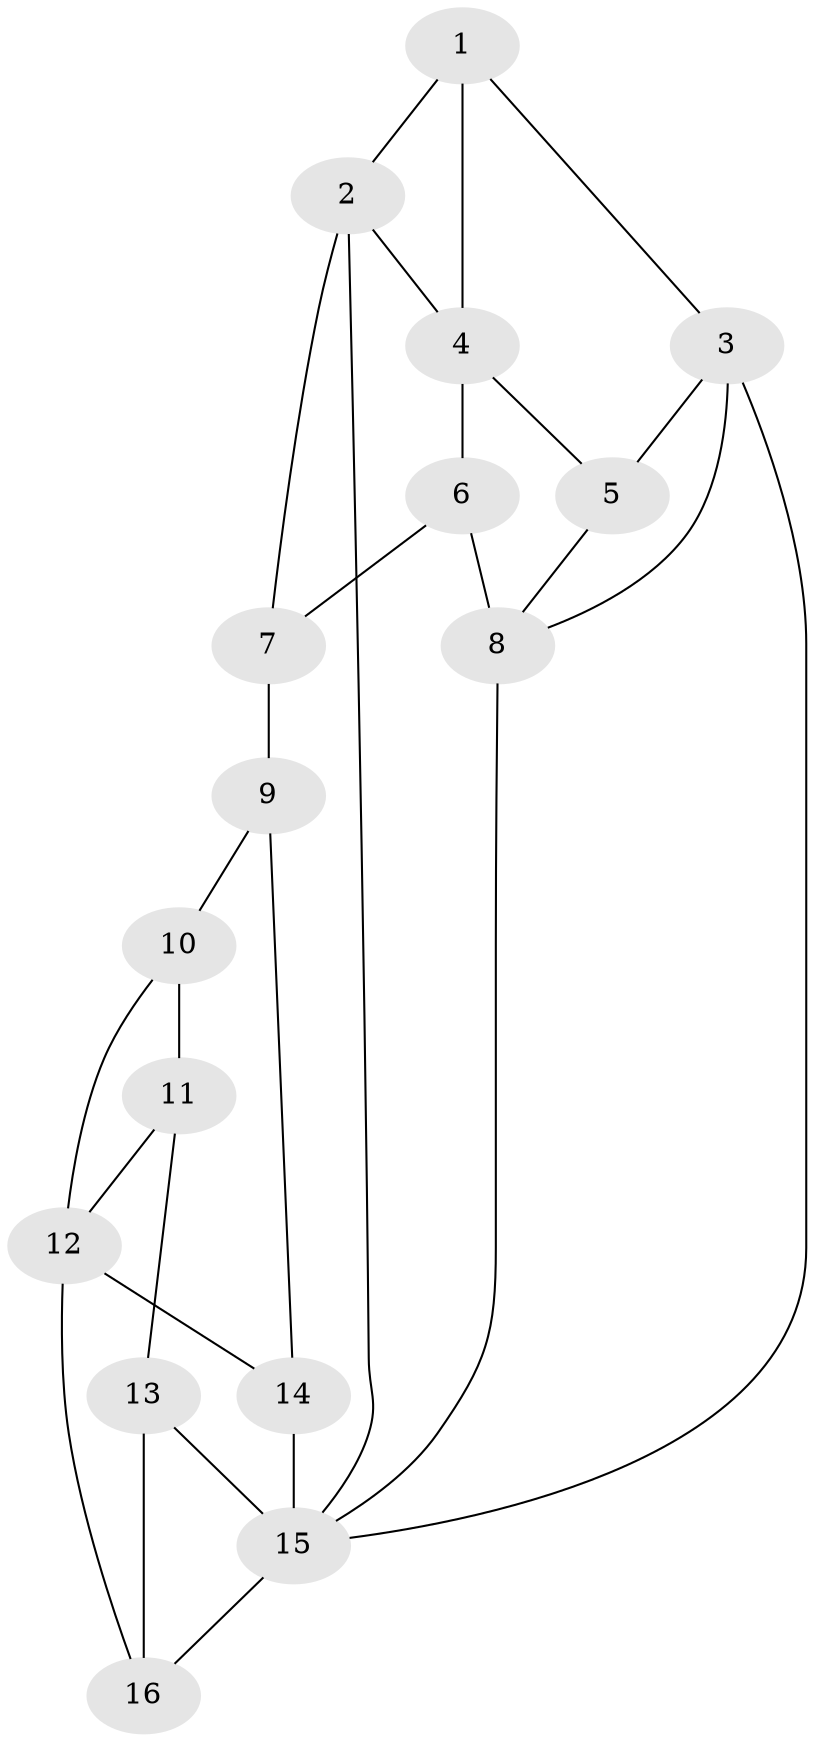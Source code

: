 // original degree distribution, {3: 0.05660377358490566, 6: 0.2641509433962264, 4: 0.2830188679245283, 5: 0.39622641509433965}
// Generated by graph-tools (version 1.1) at 2025/38/03/04/25 23:38:30]
// undirected, 16 vertices, 28 edges
graph export_dot {
  node [color=gray90,style=filled];
  1;
  2;
  3;
  4;
  5;
  6;
  7;
  8;
  9;
  10;
  11;
  12;
  13;
  14;
  15;
  16;
  1 -- 2 [weight=1.0];
  1 -- 3 [weight=1.0];
  1 -- 4 [weight=1.0];
  2 -- 4 [weight=1.0];
  2 -- 7 [weight=2.0];
  2 -- 15 [weight=1.0];
  3 -- 5 [weight=1.0];
  3 -- 8 [weight=1.0];
  3 -- 15 [weight=2.0];
  4 -- 5 [weight=1.0];
  4 -- 6 [weight=1.0];
  5 -- 8 [weight=1.0];
  6 -- 7 [weight=2.0];
  6 -- 8 [weight=2.0];
  7 -- 9 [weight=2.0];
  8 -- 15 [weight=1.0];
  9 -- 10 [weight=2.0];
  9 -- 14 [weight=1.0];
  10 -- 11 [weight=1.0];
  10 -- 12 [weight=1.0];
  11 -- 12 [weight=1.0];
  11 -- 13 [weight=2.0];
  12 -- 14 [weight=2.0];
  12 -- 16 [weight=1.0];
  13 -- 15 [weight=2.0];
  13 -- 16 [weight=2.0];
  14 -- 15 [weight=1.0];
  15 -- 16 [weight=2.0];
}
